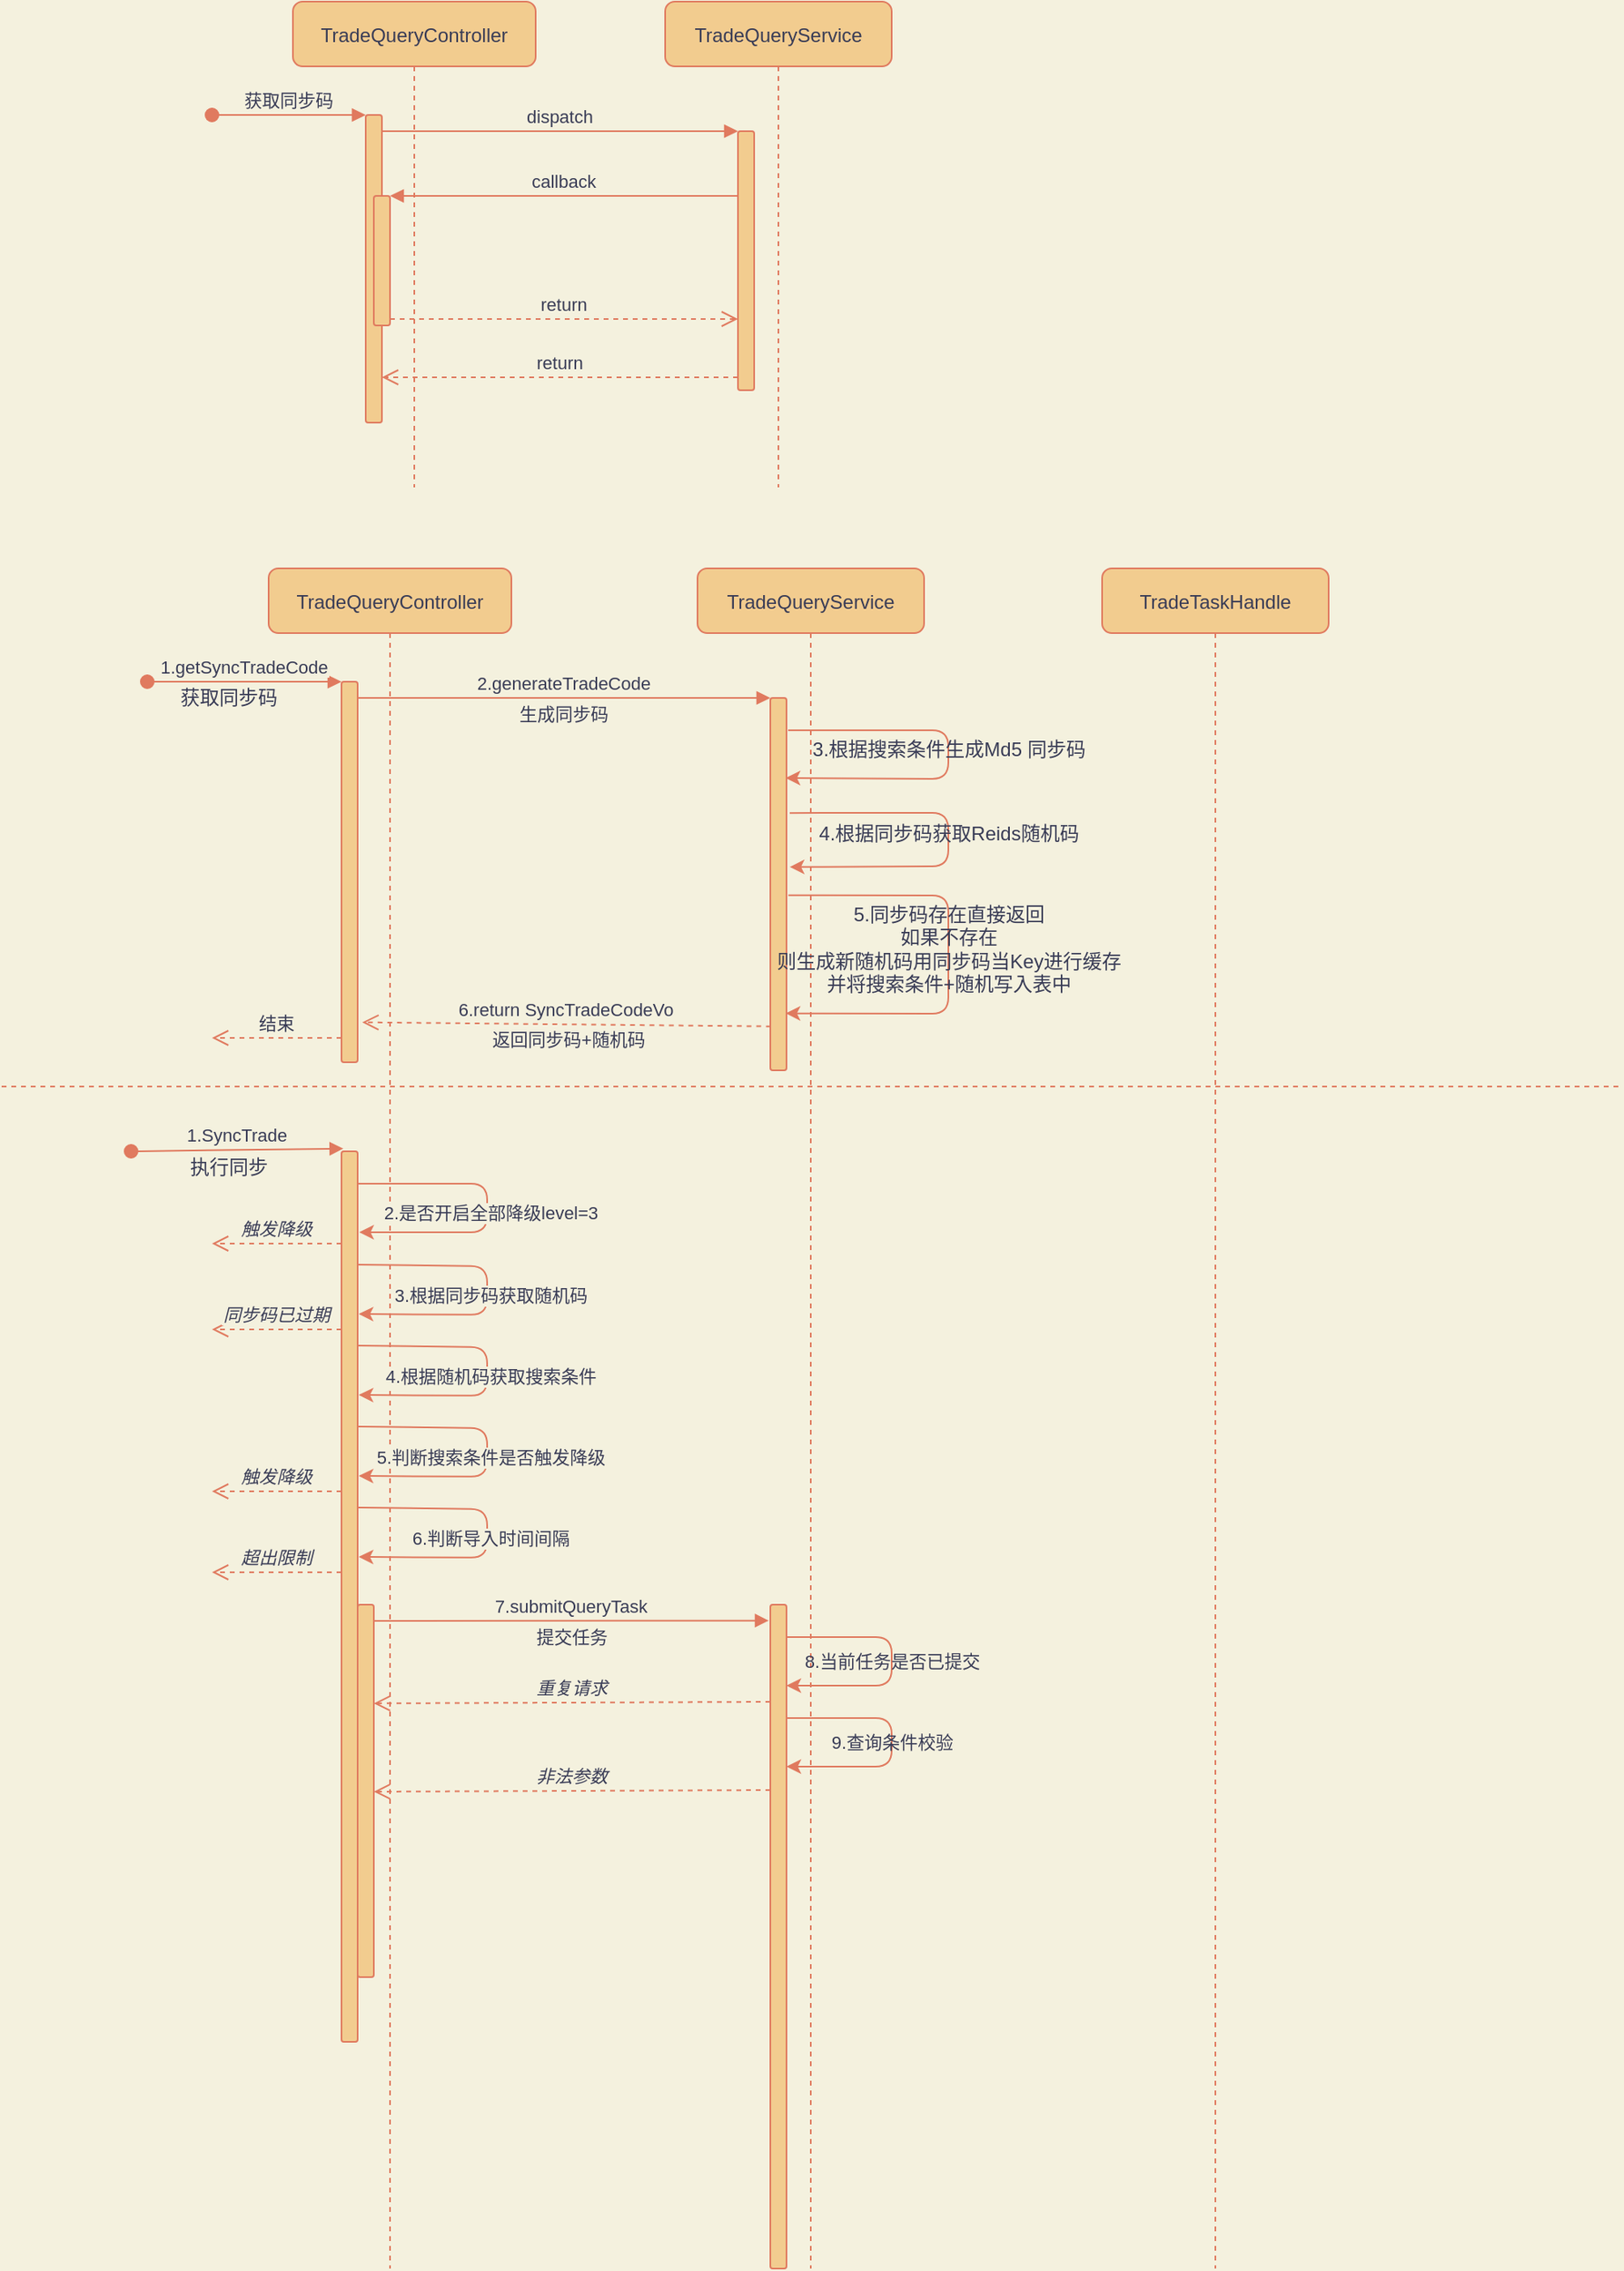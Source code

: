 <mxfile version="14.9.3" type="github">
  <diagram id="kgpKYQtTHZ0yAKxKKP6v" name="Page-1">
    <mxGraphModel dx="2046" dy="531" grid="1" gridSize="10" guides="1" tooltips="1" connect="1" arrows="1" fold="1" page="1" pageScale="1" pageWidth="1100" pageHeight="850" background="#F4F1DE" math="0" shadow="0">
      <root>
        <mxCell id="0" />
        <mxCell id="1" parent="0" />
        <mxCell id="3nuBFxr9cyL0pnOWT2aG-1" value="TradeQueryController" style="shape=umlLifeline;perimeter=lifelinePerimeter;container=1;collapsible=0;recursiveResize=0;shadow=0;strokeWidth=1;rounded=1;fillColor=#F2CC8F;strokeColor=#E07A5F;fontColor=#393C56;" parent="1" vertex="1">
          <mxGeometry x="70" y="80" width="150" height="300" as="geometry" />
        </mxCell>
        <mxCell id="3nuBFxr9cyL0pnOWT2aG-2" value="" style="points=[];perimeter=orthogonalPerimeter;shadow=0;strokeWidth=1;rounded=1;fillColor=#F2CC8F;strokeColor=#E07A5F;fontColor=#393C56;" parent="3nuBFxr9cyL0pnOWT2aG-1" vertex="1">
          <mxGeometry x="45" y="70" width="10" height="190" as="geometry" />
        </mxCell>
        <mxCell id="3nuBFxr9cyL0pnOWT2aG-3" value="获取同步码" style="verticalAlign=bottom;startArrow=oval;endArrow=block;startSize=8;shadow=0;strokeWidth=1;labelBackgroundColor=#F4F1DE;strokeColor=#E07A5F;fontColor=#393C56;" parent="3nuBFxr9cyL0pnOWT2aG-1" target="3nuBFxr9cyL0pnOWT2aG-2" edge="1">
          <mxGeometry relative="1" as="geometry">
            <mxPoint x="-50" y="70" as="sourcePoint" />
          </mxGeometry>
        </mxCell>
        <mxCell id="3nuBFxr9cyL0pnOWT2aG-4" value="" style="points=[];perimeter=orthogonalPerimeter;shadow=0;strokeWidth=1;rounded=1;fillColor=#F2CC8F;strokeColor=#E07A5F;fontColor=#393C56;" parent="3nuBFxr9cyL0pnOWT2aG-1" vertex="1">
          <mxGeometry x="50" y="120" width="10" height="80" as="geometry" />
        </mxCell>
        <mxCell id="3nuBFxr9cyL0pnOWT2aG-5" value="TradeQueryService" style="shape=umlLifeline;perimeter=lifelinePerimeter;container=1;collapsible=0;recursiveResize=0;shadow=0;strokeWidth=1;rounded=1;fillColor=#F2CC8F;strokeColor=#E07A5F;fontColor=#393C56;" parent="1" vertex="1">
          <mxGeometry x="300" y="80" width="140" height="300" as="geometry" />
        </mxCell>
        <mxCell id="3nuBFxr9cyL0pnOWT2aG-6" value="" style="points=[];perimeter=orthogonalPerimeter;shadow=0;strokeWidth=1;rounded=1;fillColor=#F2CC8F;strokeColor=#E07A5F;fontColor=#393C56;" parent="3nuBFxr9cyL0pnOWT2aG-5" vertex="1">
          <mxGeometry x="45" y="80" width="10" height="160" as="geometry" />
        </mxCell>
        <mxCell id="3nuBFxr9cyL0pnOWT2aG-7" value="return" style="verticalAlign=bottom;endArrow=open;dashed=1;endSize=8;exitX=0;exitY=0.95;shadow=0;strokeWidth=1;labelBackgroundColor=#F4F1DE;strokeColor=#E07A5F;fontColor=#393C56;" parent="1" source="3nuBFxr9cyL0pnOWT2aG-6" target="3nuBFxr9cyL0pnOWT2aG-2" edge="1">
          <mxGeometry relative="1" as="geometry">
            <mxPoint x="275" y="236" as="targetPoint" />
          </mxGeometry>
        </mxCell>
        <mxCell id="3nuBFxr9cyL0pnOWT2aG-8" value="dispatch" style="verticalAlign=bottom;endArrow=block;entryX=0;entryY=0;shadow=0;strokeWidth=1;labelBackgroundColor=#F4F1DE;strokeColor=#E07A5F;fontColor=#393C56;" parent="1" source="3nuBFxr9cyL0pnOWT2aG-2" target="3nuBFxr9cyL0pnOWT2aG-6" edge="1">
          <mxGeometry relative="1" as="geometry">
            <mxPoint x="275" y="160" as="sourcePoint" />
          </mxGeometry>
        </mxCell>
        <mxCell id="3nuBFxr9cyL0pnOWT2aG-9" value="callback" style="verticalAlign=bottom;endArrow=block;entryX=1;entryY=0;shadow=0;strokeWidth=1;labelBackgroundColor=#F4F1DE;strokeColor=#E07A5F;fontColor=#393C56;" parent="1" source="3nuBFxr9cyL0pnOWT2aG-6" target="3nuBFxr9cyL0pnOWT2aG-4" edge="1">
          <mxGeometry relative="1" as="geometry">
            <mxPoint x="240" y="200" as="sourcePoint" />
          </mxGeometry>
        </mxCell>
        <mxCell id="3nuBFxr9cyL0pnOWT2aG-10" value="return" style="verticalAlign=bottom;endArrow=open;dashed=1;endSize=8;exitX=1;exitY=0.95;shadow=0;strokeWidth=1;labelBackgroundColor=#F4F1DE;strokeColor=#E07A5F;fontColor=#393C56;" parent="1" source="3nuBFxr9cyL0pnOWT2aG-4" target="3nuBFxr9cyL0pnOWT2aG-6" edge="1">
          <mxGeometry relative="1" as="geometry">
            <mxPoint x="240" y="257" as="targetPoint" />
          </mxGeometry>
        </mxCell>
        <mxCell id="RdxSyApWsiTOnNlZj5HY-6" value="TradeQueryController" style="shape=umlLifeline;perimeter=lifelinePerimeter;container=1;collapsible=0;recursiveResize=0;shadow=0;strokeWidth=1;rounded=1;fillColor=#F2CC8F;strokeColor=#E07A5F;fontColor=#393C56;" vertex="1" parent="1">
          <mxGeometry x="55" y="430" width="150" height="1050" as="geometry" />
        </mxCell>
        <mxCell id="RdxSyApWsiTOnNlZj5HY-7" value="" style="points=[];perimeter=orthogonalPerimeter;shadow=0;strokeWidth=1;rounded=1;fillColor=#F2CC8F;strokeColor=#E07A5F;fontColor=#393C56;" vertex="1" parent="RdxSyApWsiTOnNlZj5HY-6">
          <mxGeometry x="45" y="70" width="10" height="235" as="geometry" />
        </mxCell>
        <mxCell id="RdxSyApWsiTOnNlZj5HY-8" value="1.getSyncTradeCode" style="verticalAlign=bottom;startArrow=oval;endArrow=block;startSize=8;shadow=0;strokeWidth=1;labelBackgroundColor=#F4F1DE;strokeColor=#E07A5F;fontColor=#393C56;" edge="1" parent="RdxSyApWsiTOnNlZj5HY-6" target="RdxSyApWsiTOnNlZj5HY-7">
          <mxGeometry relative="1" as="geometry">
            <mxPoint x="-75" y="70" as="sourcePoint" />
          </mxGeometry>
        </mxCell>
        <mxCell id="RdxSyApWsiTOnNlZj5HY-10" value="TradeQueryService" style="shape=umlLifeline;perimeter=lifelinePerimeter;container=1;collapsible=0;recursiveResize=0;shadow=0;strokeWidth=1;rounded=1;fillColor=#F2CC8F;strokeColor=#E07A5F;fontColor=#393C56;" vertex="1" parent="1">
          <mxGeometry x="320" y="430" width="140" height="1050" as="geometry" />
        </mxCell>
        <mxCell id="RdxSyApWsiTOnNlZj5HY-11" value="" style="points=[];perimeter=orthogonalPerimeter;shadow=0;strokeWidth=1;rounded=1;fillColor=#F2CC8F;strokeColor=#E07A5F;fontColor=#393C56;" vertex="1" parent="RdxSyApWsiTOnNlZj5HY-10">
          <mxGeometry x="45" y="80" width="10" height="230" as="geometry" />
        </mxCell>
        <mxCell id="RdxSyApWsiTOnNlZj5HY-32" value="" style="endArrow=classic;html=1;entryX=0.95;entryY=0.215;entryDx=0;entryDy=0;entryPerimeter=0;labelBackgroundColor=#F4F1DE;strokeColor=#E07A5F;fontColor=#393C56;" edge="1" parent="RdxSyApWsiTOnNlZj5HY-10" target="RdxSyApWsiTOnNlZj5HY-11">
          <mxGeometry width="50" height="50" relative="1" as="geometry">
            <mxPoint x="56" y="100" as="sourcePoint" />
            <mxPoint x="105" y="100" as="targetPoint" />
            <Array as="points">
              <mxPoint x="155" y="100" />
              <mxPoint x="155" y="130" />
            </Array>
          </mxGeometry>
        </mxCell>
        <mxCell id="RdxSyApWsiTOnNlZj5HY-33" value="&lt;span style=&quot;font-size: 12px&quot;&gt;3.根据搜索条件生成Md5 同步码&lt;/span&gt;&lt;br style=&quot;padding: 0px ; margin: 0px ; font-size: 12px&quot;&gt;" style="edgeLabel;html=1;align=center;verticalAlign=middle;resizable=0;points=[];rounded=1;labelBackgroundColor=none;fontColor=#393C56;" vertex="1" connectable="0" parent="RdxSyApWsiTOnNlZj5HY-32">
          <mxGeometry x="-0.033" relative="1" as="geometry">
            <mxPoint as="offset" />
          </mxGeometry>
        </mxCell>
        <mxCell id="RdxSyApWsiTOnNlZj5HY-39" value="" style="endArrow=classic;html=1;labelBackgroundColor=#F4F1DE;strokeColor=#E07A5F;fontColor=#393C56;entryX=1.2;entryY=0.454;entryDx=0;entryDy=0;entryPerimeter=0;exitX=1.2;exitY=0.309;exitDx=0;exitDy=0;exitPerimeter=0;" edge="1" parent="RdxSyApWsiTOnNlZj5HY-10" source="RdxSyApWsiTOnNlZj5HY-11" target="RdxSyApWsiTOnNlZj5HY-11">
          <mxGeometry width="50" height="50" relative="1" as="geometry">
            <mxPoint x="55" y="140.32" as="sourcePoint" />
            <mxPoint x="55" y="210" as="targetPoint" />
            <Array as="points">
              <mxPoint x="155" y="151" />
              <mxPoint x="155" y="184" />
            </Array>
          </mxGeometry>
        </mxCell>
        <mxCell id="RdxSyApWsiTOnNlZj5HY-40" value="&lt;span style=&quot;font-size: 12px&quot;&gt;4.根据同步码获取Reids随机码&lt;/span&gt;" style="edgeLabel;html=1;align=center;verticalAlign=middle;resizable=0;points=[];rounded=1;labelBackgroundColor=none;fontColor=#393C56;" vertex="1" connectable="0" parent="RdxSyApWsiTOnNlZj5HY-39">
          <mxGeometry x="-0.033" relative="1" as="geometry">
            <mxPoint as="offset" />
          </mxGeometry>
        </mxCell>
        <mxCell id="RdxSyApWsiTOnNlZj5HY-41" value="" style="endArrow=classic;html=1;labelBackgroundColor=#F4F1DE;strokeColor=#E07A5F;fontColor=#393C56;entryX=0.95;entryY=0.847;entryDx=0;entryDy=0;entryPerimeter=0;exitX=1.117;exitY=0.53;exitDx=0;exitDy=0;exitPerimeter=0;" edge="1" parent="RdxSyApWsiTOnNlZj5HY-10" source="RdxSyApWsiTOnNlZj5HY-11" target="RdxSyApWsiTOnNlZj5HY-11">
          <mxGeometry width="50" height="50" relative="1" as="geometry">
            <mxPoint x="55" y="210" as="sourcePoint" />
            <mxPoint x="53.67" y="241.25" as="targetPoint" />
            <Array as="points">
              <mxPoint x="155" y="202" />
              <mxPoint x="155" y="275" />
            </Array>
          </mxGeometry>
        </mxCell>
        <mxCell id="RdxSyApWsiTOnNlZj5HY-42" value="&lt;span style=&quot;font-size: 12px&quot;&gt;5.同步码存在直接返回&lt;br&gt;如果不存在&lt;br&gt;则生成新随机码用同步码当Key进行缓存&lt;br&gt;并将搜索条件+随机写入表中&lt;br&gt;&lt;/span&gt;" style="edgeLabel;html=1;align=center;verticalAlign=middle;resizable=0;points=[];rounded=1;labelBackgroundColor=none;fontColor=#393C56;" vertex="1" connectable="0" parent="RdxSyApWsiTOnNlZj5HY-41">
          <mxGeometry x="-0.033" relative="1" as="geometry">
            <mxPoint as="offset" />
          </mxGeometry>
        </mxCell>
        <mxCell id="RdxSyApWsiTOnNlZj5HY-13" value="2.generateTradeCode" style="verticalAlign=bottom;endArrow=block;entryX=0;entryY=0;shadow=0;strokeWidth=1;labelBackgroundColor=#F4F1DE;strokeColor=#E07A5F;fontColor=#393C56;" edge="1" parent="1" source="RdxSyApWsiTOnNlZj5HY-7" target="RdxSyApWsiTOnNlZj5HY-11">
          <mxGeometry relative="1" as="geometry">
            <mxPoint x="260" y="510" as="sourcePoint" />
            <mxPoint as="offset" />
          </mxGeometry>
        </mxCell>
        <mxCell id="RdxSyApWsiTOnNlZj5HY-17" value="生成同步码" style="edgeLabel;html=1;align=center;verticalAlign=middle;resizable=0;points=[];rounded=1;labelBackgroundColor=#F4F1DE;fontColor=#393C56;" vertex="1" connectable="0" parent="RdxSyApWsiTOnNlZj5HY-13">
          <mxGeometry x="-0.088" y="-1" relative="1" as="geometry">
            <mxPoint x="10" y="9" as="offset" />
          </mxGeometry>
        </mxCell>
        <mxCell id="RdxSyApWsiTOnNlZj5HY-16" value="获取同步码" style="text;html=1;align=center;verticalAlign=middle;resizable=0;points=[];autosize=1;strokeColor=none;rounded=1;fontColor=#393C56;" vertex="1" parent="1">
          <mxGeometry x="-10" y="500" width="80" height="20" as="geometry" />
        </mxCell>
        <mxCell id="RdxSyApWsiTOnNlZj5HY-21" value="6.return SyncTradeCodeVo" style="verticalAlign=bottom;endArrow=open;dashed=1;endSize=8;exitX=0.033;exitY=0.882;shadow=0;strokeWidth=1;exitDx=0;exitDy=0;exitPerimeter=0;labelBackgroundColor=#F4F1DE;strokeColor=#E07A5F;fontColor=#393C56;entryX=1.283;entryY=0.895;entryDx=0;entryDy=0;entryPerimeter=0;" edge="1" parent="1" source="RdxSyApWsiTOnNlZj5HY-11" target="RdxSyApWsiTOnNlZj5HY-7">
          <mxGeometry relative="1" as="geometry">
            <mxPoint x="105" y="651" as="targetPoint" />
            <mxPoint x="355" y="322.0" as="sourcePoint" />
          </mxGeometry>
        </mxCell>
        <mxCell id="RdxSyApWsiTOnNlZj5HY-22" value="返回同步码+随机码" style="edgeLabel;html=1;align=center;verticalAlign=middle;resizable=0;points=[];rounded=1;labelBackgroundColor=#F4F1DE;fontColor=#393C56;" vertex="1" connectable="0" parent="RdxSyApWsiTOnNlZj5HY-21">
          <mxGeometry x="0.132" y="1" relative="1" as="geometry">
            <mxPoint x="17" y="8" as="offset" />
          </mxGeometry>
        </mxCell>
        <mxCell id="RdxSyApWsiTOnNlZj5HY-23" value="" style="endArrow=none;dashed=1;html=1;labelBackgroundColor=#F4F1DE;strokeColor=#E07A5F;fontColor=#393C56;" edge="1" parent="1">
          <mxGeometry width="50" height="50" relative="1" as="geometry">
            <mxPoint x="-110" y="750" as="sourcePoint" />
            <mxPoint x="890" y="750" as="targetPoint" />
          </mxGeometry>
        </mxCell>
        <mxCell id="RdxSyApWsiTOnNlZj5HY-24" value="" style="points=[];perimeter=orthogonalPerimeter;shadow=0;strokeWidth=1;rounded=1;fillColor=#F2CC8F;strokeColor=#E07A5F;fontColor=#393C56;" vertex="1" parent="1">
          <mxGeometry x="100" y="790" width="10" height="550" as="geometry" />
        </mxCell>
        <mxCell id="RdxSyApWsiTOnNlZj5HY-28" value="1.SyncTrade" style="verticalAlign=bottom;startArrow=oval;endArrow=block;startSize=8;shadow=0;strokeWidth=1;entryX=0.117;entryY=-0.003;entryDx=0;entryDy=0;entryPerimeter=0;labelBackgroundColor=#F4F1DE;strokeColor=#E07A5F;fontColor=#393C56;" edge="1" parent="1" target="RdxSyApWsiTOnNlZj5HY-24">
          <mxGeometry relative="1" as="geometry">
            <mxPoint x="-30" y="790" as="sourcePoint" />
            <mxPoint x="90" y="790" as="targetPoint" />
          </mxGeometry>
        </mxCell>
        <mxCell id="RdxSyApWsiTOnNlZj5HY-29" value="执行同步" style="text;html=1;align=center;verticalAlign=middle;resizable=0;points=[];autosize=1;strokeColor=none;rounded=1;fontColor=#393C56;" vertex="1" parent="1">
          <mxGeometry y="790" width="60" height="20" as="geometry" />
        </mxCell>
        <mxCell id="RdxSyApWsiTOnNlZj5HY-35" value="" style="endArrow=classic;html=1;labelBackgroundColor=#F4F1DE;strokeColor=#E07A5F;fontColor=#393C56;" edge="1" parent="1" source="RdxSyApWsiTOnNlZj5HY-24">
          <mxGeometry width="50" height="50" relative="1" as="geometry">
            <mxPoint x="120" y="810" as="sourcePoint" />
            <mxPoint x="111" y="840" as="targetPoint" />
            <Array as="points">
              <mxPoint x="190" y="810" />
              <mxPoint x="190" y="840" />
            </Array>
          </mxGeometry>
        </mxCell>
        <mxCell id="RdxSyApWsiTOnNlZj5HY-36" value="2.是否开启全部降级level=3" style="edgeLabel;html=1;align=center;verticalAlign=middle;resizable=0;points=[];rounded=1;labelBackgroundColor=#F4F1DE;fontColor=#393C56;" vertex="1" connectable="0" parent="RdxSyApWsiTOnNlZj5HY-35">
          <mxGeometry x="-0.129" y="2" relative="1" as="geometry">
            <mxPoint y="15" as="offset" />
          </mxGeometry>
        </mxCell>
        <mxCell id="RdxSyApWsiTOnNlZj5HY-37" value="" style="endArrow=classic;html=1;exitX=1.033;exitY=0.065;exitDx=0;exitDy=0;exitPerimeter=0;labelBackgroundColor=#F4F1DE;strokeColor=#E07A5F;fontColor=#393C56;" edge="1" parent="1">
          <mxGeometry width="50" height="50" relative="1" as="geometry">
            <mxPoint x="110.0" y="860" as="sourcePoint" />
            <mxPoint x="110.67" y="890.5" as="targetPoint" />
            <Array as="points">
              <mxPoint x="190" y="861" />
              <mxPoint x="190" y="891" />
            </Array>
          </mxGeometry>
        </mxCell>
        <mxCell id="RdxSyApWsiTOnNlZj5HY-38" value="3.根据同步码获取随机码" style="edgeLabel;html=1;align=center;verticalAlign=middle;resizable=0;points=[];rounded=1;labelBackgroundColor=#F4F1DE;fontColor=#393C56;" vertex="1" connectable="0" parent="RdxSyApWsiTOnNlZj5HY-37">
          <mxGeometry x="-0.129" y="2" relative="1" as="geometry">
            <mxPoint y="15" as="offset" />
          </mxGeometry>
        </mxCell>
        <mxCell id="RdxSyApWsiTOnNlZj5HY-44" value="" style="endArrow=classic;html=1;exitX=1.033;exitY=0.065;exitDx=0;exitDy=0;exitPerimeter=0;labelBackgroundColor=#F4F1DE;strokeColor=#E07A5F;fontColor=#393C56;" edge="1" parent="1">
          <mxGeometry width="50" height="50" relative="1" as="geometry">
            <mxPoint x="110.0" y="910" as="sourcePoint" />
            <mxPoint x="110.67" y="940.5" as="targetPoint" />
            <Array as="points">
              <mxPoint x="190" y="911" />
              <mxPoint x="190" y="941" />
            </Array>
          </mxGeometry>
        </mxCell>
        <mxCell id="RdxSyApWsiTOnNlZj5HY-45" value="4.根据随机码获取搜索条件" style="edgeLabel;html=1;align=center;verticalAlign=middle;resizable=0;points=[];rounded=1;labelBackgroundColor=#F4F1DE;fontColor=#393C56;" vertex="1" connectable="0" parent="RdxSyApWsiTOnNlZj5HY-44">
          <mxGeometry x="-0.129" y="2" relative="1" as="geometry">
            <mxPoint y="15" as="offset" />
          </mxGeometry>
        </mxCell>
        <mxCell id="RdxSyApWsiTOnNlZj5HY-47" value="" style="endArrow=classic;html=1;exitX=1.033;exitY=0.065;exitDx=0;exitDy=0;exitPerimeter=0;labelBackgroundColor=#F4F1DE;strokeColor=#E07A5F;fontColor=#393C56;" edge="1" parent="1">
          <mxGeometry width="50" height="50" relative="1" as="geometry">
            <mxPoint x="110.0" y="960" as="sourcePoint" />
            <mxPoint x="110.67" y="990.5" as="targetPoint" />
            <Array as="points">
              <mxPoint x="190" y="961" />
              <mxPoint x="190" y="991" />
            </Array>
          </mxGeometry>
        </mxCell>
        <mxCell id="RdxSyApWsiTOnNlZj5HY-48" value="5.判断搜索条件是否触发降级" style="edgeLabel;html=1;align=center;verticalAlign=middle;resizable=0;points=[];rounded=1;labelBackgroundColor=#F4F1DE;fontColor=#393C56;" vertex="1" connectable="0" parent="RdxSyApWsiTOnNlZj5HY-47">
          <mxGeometry x="-0.129" y="2" relative="1" as="geometry">
            <mxPoint y="15" as="offset" />
          </mxGeometry>
        </mxCell>
        <mxCell id="RdxSyApWsiTOnNlZj5HY-49" value="触发降级" style="verticalAlign=bottom;endArrow=open;dashed=1;endSize=8;shadow=0;strokeWidth=1;labelBackgroundColor=#F4F1DE;strokeColor=#E07A5F;fontColor=#393C56;fontStyle=2" edge="1" parent="1">
          <mxGeometry relative="1" as="geometry">
            <mxPoint x="20" y="847" as="targetPoint" />
            <mxPoint x="100" y="847" as="sourcePoint" />
          </mxGeometry>
        </mxCell>
        <mxCell id="RdxSyApWsiTOnNlZj5HY-52" value="同步码已过期" style="verticalAlign=bottom;endArrow=open;dashed=1;endSize=8;shadow=0;strokeWidth=1;labelBackgroundColor=#F4F1DE;strokeColor=#E07A5F;fontColor=#393C56;fontStyle=2" edge="1" parent="1">
          <mxGeometry relative="1" as="geometry">
            <mxPoint x="20" y="900" as="targetPoint" />
            <mxPoint x="100" y="900" as="sourcePoint" />
          </mxGeometry>
        </mxCell>
        <mxCell id="RdxSyApWsiTOnNlZj5HY-53" value="结束" style="verticalAlign=bottom;endArrow=open;dashed=1;endSize=8;shadow=0;strokeWidth=1;labelBackgroundColor=#F4F1DE;strokeColor=#E07A5F;fontColor=#393C56;" edge="1" parent="1">
          <mxGeometry relative="1" as="geometry">
            <mxPoint x="20" y="720" as="targetPoint" />
            <mxPoint x="100" y="720" as="sourcePoint" />
          </mxGeometry>
        </mxCell>
        <mxCell id="RdxSyApWsiTOnNlZj5HY-54" value="触发降级" style="verticalAlign=bottom;endArrow=open;dashed=1;endSize=8;shadow=0;strokeWidth=1;labelBackgroundColor=#F4F1DE;strokeColor=#E07A5F;fontColor=#393C56;fontStyle=2" edge="1" parent="1">
          <mxGeometry relative="1" as="geometry">
            <mxPoint x="20" y="1000" as="targetPoint" />
            <mxPoint x="100" y="1000" as="sourcePoint" />
          </mxGeometry>
        </mxCell>
        <mxCell id="RdxSyApWsiTOnNlZj5HY-55" value="" style="endArrow=classic;html=1;exitX=1.033;exitY=0.065;exitDx=0;exitDy=0;exitPerimeter=0;labelBackgroundColor=#F4F1DE;strokeColor=#E07A5F;fontColor=#393C56;" edge="1" parent="1">
          <mxGeometry width="50" height="50" relative="1" as="geometry">
            <mxPoint x="110.0" y="1010" as="sourcePoint" />
            <mxPoint x="110.67" y="1040.5" as="targetPoint" />
            <Array as="points">
              <mxPoint x="190" y="1011" />
              <mxPoint x="190" y="1041" />
            </Array>
          </mxGeometry>
        </mxCell>
        <mxCell id="RdxSyApWsiTOnNlZj5HY-56" value="6.判断导入时间间隔" style="edgeLabel;html=1;align=center;verticalAlign=middle;resizable=0;points=[];rounded=1;labelBackgroundColor=#F4F1DE;fontColor=#393C56;" vertex="1" connectable="0" parent="RdxSyApWsiTOnNlZj5HY-55">
          <mxGeometry x="-0.129" y="2" relative="1" as="geometry">
            <mxPoint y="15" as="offset" />
          </mxGeometry>
        </mxCell>
        <mxCell id="RdxSyApWsiTOnNlZj5HY-57" value="超出限制" style="verticalAlign=bottom;endArrow=open;dashed=1;endSize=8;shadow=0;strokeWidth=1;labelBackgroundColor=#F4F1DE;strokeColor=#E07A5F;fontColor=#393C56;fontStyle=2" edge="1" parent="1">
          <mxGeometry relative="1" as="geometry">
            <mxPoint x="20" y="1050" as="targetPoint" />
            <mxPoint x="100" y="1050" as="sourcePoint" />
          </mxGeometry>
        </mxCell>
        <mxCell id="RdxSyApWsiTOnNlZj5HY-66" value="" style="points=[];perimeter=orthogonalPerimeter;shadow=0;strokeWidth=1;rounded=1;fillColor=#F2CC8F;strokeColor=#E07A5F;fontColor=#393C56;" vertex="1" parent="1">
          <mxGeometry x="110" y="1070" width="10" height="230" as="geometry" />
        </mxCell>
        <mxCell id="RdxSyApWsiTOnNlZj5HY-68" value="" style="points=[];perimeter=orthogonalPerimeter;shadow=0;strokeWidth=1;rounded=1;fillColor=#F2CC8F;strokeColor=#E07A5F;fontColor=#393C56;" vertex="1" parent="1">
          <mxGeometry x="365" y="1070" width="10" height="410" as="geometry" />
        </mxCell>
        <mxCell id="RdxSyApWsiTOnNlZj5HY-72" value="7.submitQueryTask" style="verticalAlign=bottom;endArrow=block;shadow=0;strokeWidth=1;labelBackgroundColor=#F4F1DE;strokeColor=#E07A5F;fontColor=#393C56;entryX=-0.1;entryY=0.024;entryDx=0;entryDy=0;entryPerimeter=0;" edge="1" parent="1" target="RdxSyApWsiTOnNlZj5HY-68">
          <mxGeometry relative="1" as="geometry">
            <mxPoint x="120" y="1080" as="sourcePoint" />
            <mxPoint x="360" y="1076" as="targetPoint" />
            <mxPoint as="offset" />
          </mxGeometry>
        </mxCell>
        <mxCell id="RdxSyApWsiTOnNlZj5HY-73" value="提交任务" style="edgeLabel;html=1;align=center;verticalAlign=middle;resizable=0;points=[];rounded=1;labelBackgroundColor=#F4F1DE;fontColor=#393C56;" vertex="1" connectable="0" parent="RdxSyApWsiTOnNlZj5HY-72">
          <mxGeometry x="-0.088" y="-1" relative="1" as="geometry">
            <mxPoint x="10" y="9" as="offset" />
          </mxGeometry>
        </mxCell>
        <mxCell id="RdxSyApWsiTOnNlZj5HY-82" value="TradeTaskHandle" style="shape=umlLifeline;perimeter=lifelinePerimeter;container=1;collapsible=0;recursiveResize=0;shadow=0;strokeWidth=1;rounded=1;fillColor=#F2CC8F;strokeColor=#E07A5F;fontColor=#393C56;" vertex="1" parent="1">
          <mxGeometry x="570" y="430" width="140" height="1050" as="geometry" />
        </mxCell>
        <mxCell id="RdxSyApWsiTOnNlZj5HY-90" value="8.当前任务是否已提交" style="endArrow=classic;html=1;fontColor=#393C56;strokeColor=#E07A5F;fillColor=#F2CC8F;elbow=vertical;labelBackgroundColor=none;" edge="1" parent="1">
          <mxGeometry width="50" height="50" relative="1" as="geometry">
            <mxPoint x="375" y="1090" as="sourcePoint" />
            <mxPoint x="375" y="1120" as="targetPoint" />
            <Array as="points">
              <mxPoint x="440" y="1090" />
              <mxPoint x="440" y="1120" />
            </Array>
          </mxGeometry>
        </mxCell>
        <mxCell id="RdxSyApWsiTOnNlZj5HY-91" value="重复请求" style="verticalAlign=bottom;endArrow=open;dashed=1;endSize=8;shadow=0;strokeWidth=1;labelBackgroundColor=#F4F1DE;strokeColor=#E07A5F;fontColor=#393C56;fontStyle=2;entryX=1;entryY=0.265;entryDx=0;entryDy=0;entryPerimeter=0;" edge="1" parent="1" target="RdxSyApWsiTOnNlZj5HY-66">
          <mxGeometry relative="1" as="geometry">
            <mxPoint x="120" y="1131" as="targetPoint" />
            <mxPoint x="365" y="1130" as="sourcePoint" />
          </mxGeometry>
        </mxCell>
        <mxCell id="RdxSyApWsiTOnNlZj5HY-93" value="9.查询条件校验" style="endArrow=classic;html=1;fontColor=#393C56;strokeColor=#E07A5F;fillColor=#F2CC8F;elbow=vertical;labelBackgroundColor=none;" edge="1" parent="1">
          <mxGeometry width="50" height="50" relative="1" as="geometry">
            <mxPoint x="375" y="1140" as="sourcePoint" />
            <mxPoint x="375" y="1170" as="targetPoint" />
            <Array as="points">
              <mxPoint x="440" y="1140" />
              <mxPoint x="440" y="1170" />
            </Array>
          </mxGeometry>
        </mxCell>
        <mxCell id="RdxSyApWsiTOnNlZj5HY-94" value="非法参数" style="verticalAlign=bottom;endArrow=open;dashed=1;endSize=8;shadow=0;strokeWidth=1;labelBackgroundColor=#F4F1DE;strokeColor=#E07A5F;fontColor=#393C56;fontStyle=2" edge="1" parent="1">
          <mxGeometry relative="1" as="geometry">
            <mxPoint x="120" y="1185.5" as="targetPoint" />
            <mxPoint x="365" y="1184.5" as="sourcePoint" />
          </mxGeometry>
        </mxCell>
      </root>
    </mxGraphModel>
  </diagram>
</mxfile>
